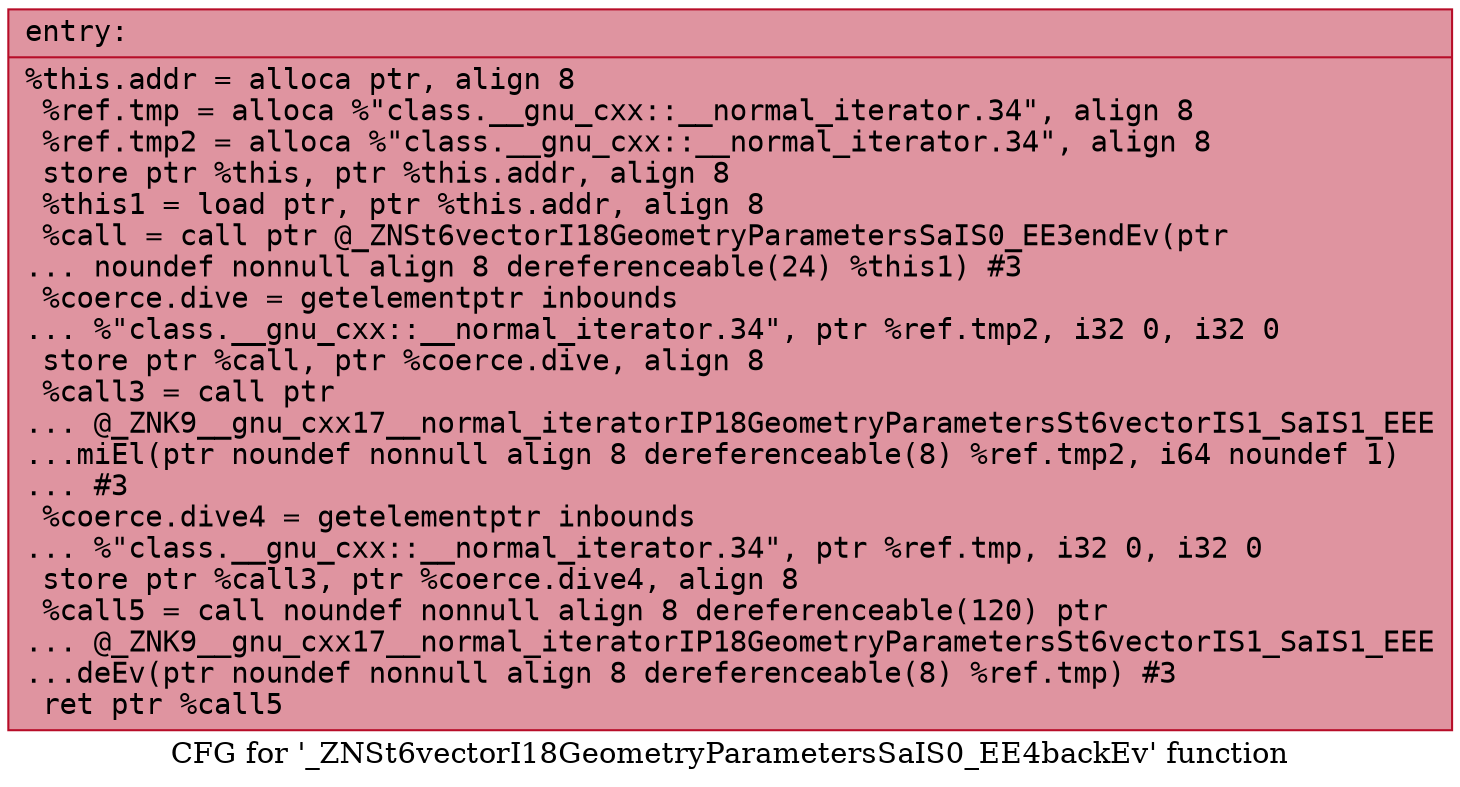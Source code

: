 digraph "CFG for '_ZNSt6vectorI18GeometryParametersSaIS0_EE4backEv' function" {
	label="CFG for '_ZNSt6vectorI18GeometryParametersSaIS0_EE4backEv' function";

	Node0x562c4e5b51a0 [shape=record,color="#b70d28ff", style=filled, fillcolor="#b70d2870" fontname="Courier",label="{entry:\l|  %this.addr = alloca ptr, align 8\l  %ref.tmp = alloca %\"class.__gnu_cxx::__normal_iterator.34\", align 8\l  %ref.tmp2 = alloca %\"class.__gnu_cxx::__normal_iterator.34\", align 8\l  store ptr %this, ptr %this.addr, align 8\l  %this1 = load ptr, ptr %this.addr, align 8\l  %call = call ptr @_ZNSt6vectorI18GeometryParametersSaIS0_EE3endEv(ptr\l... noundef nonnull align 8 dereferenceable(24) %this1) #3\l  %coerce.dive = getelementptr inbounds\l... %\"class.__gnu_cxx::__normal_iterator.34\", ptr %ref.tmp2, i32 0, i32 0\l  store ptr %call, ptr %coerce.dive, align 8\l  %call3 = call ptr\l... @_ZNK9__gnu_cxx17__normal_iteratorIP18GeometryParametersSt6vectorIS1_SaIS1_EEE\l...miEl(ptr noundef nonnull align 8 dereferenceable(8) %ref.tmp2, i64 noundef 1)\l... #3\l  %coerce.dive4 = getelementptr inbounds\l... %\"class.__gnu_cxx::__normal_iterator.34\", ptr %ref.tmp, i32 0, i32 0\l  store ptr %call3, ptr %coerce.dive4, align 8\l  %call5 = call noundef nonnull align 8 dereferenceable(120) ptr\l... @_ZNK9__gnu_cxx17__normal_iteratorIP18GeometryParametersSt6vectorIS1_SaIS1_EEE\l...deEv(ptr noundef nonnull align 8 dereferenceable(8) %ref.tmp) #3\l  ret ptr %call5\l}"];
}

